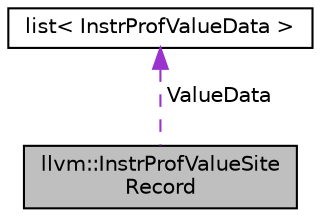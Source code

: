 digraph "llvm::InstrProfValueSiteRecord"
{
 // LATEX_PDF_SIZE
  bgcolor="transparent";
  edge [fontname="Helvetica",fontsize="10",labelfontname="Helvetica",labelfontsize="10"];
  node [fontname="Helvetica",fontsize="10",shape="box"];
  Node1 [label="llvm::InstrProfValueSite\lRecord",height=0.2,width=0.4,color="black", fillcolor="grey75", style="filled", fontcolor="black",tooltip=" "];
  Node2 -> Node1 [dir="back",color="darkorchid3",fontsize="10",style="dashed",label=" ValueData" ,fontname="Helvetica"];
  Node2 [label="list\< InstrProfValueData \>",height=0.2,width=0.4,color="black",tooltip=" "];
}
